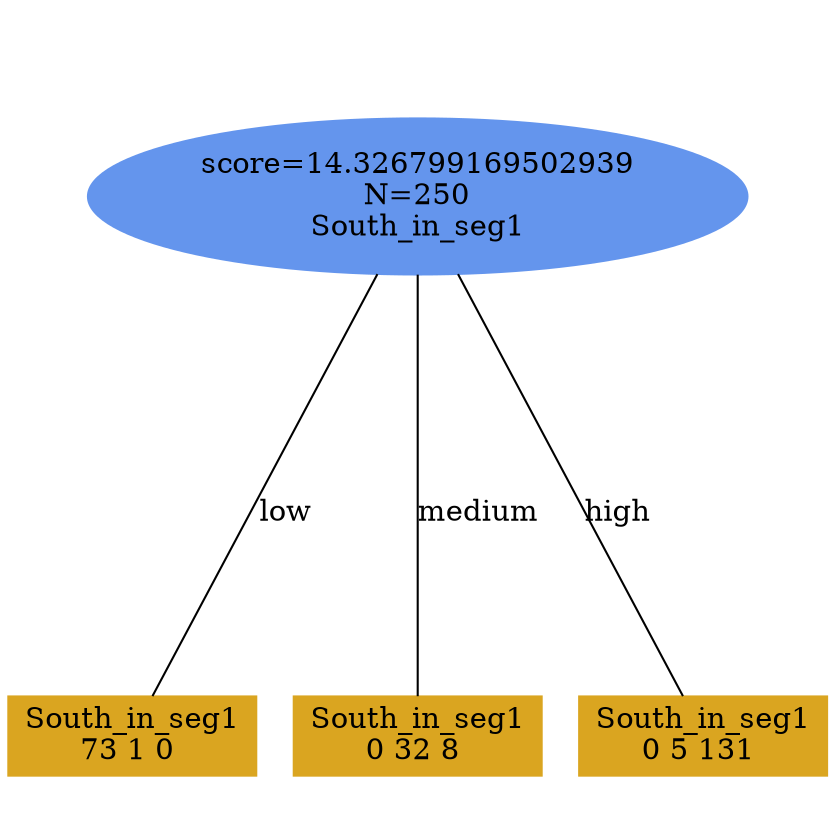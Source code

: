 digraph "DD" {
size = "7.5,10"
ratio=1.0;
center = true;
edge [dir = none];
{ rank = same; node [shape=ellipse, style=filled, color=cornflowerblue];"4395" [label="score=14.326799169502939\nN=250\nSouth_in_seg1"];}
{ rank = same; node [shape=box, style=filled, color=goldenrod];"4396" [label="South_in_seg1\n73 1 0 "];}
{ rank = same; node [shape=box, style=filled, color=goldenrod];"4397" [label="South_in_seg1\n0 32 8 "];}
{ rank = same; node [shape=box, style=filled, color=goldenrod];"4398" [label="South_in_seg1\n0 5 131 "];}
"4395" -> "4396" [label = "low"];
"4395" -> "4397" [label = "medium"];
"4395" -> "4398" [label = "high"];

}